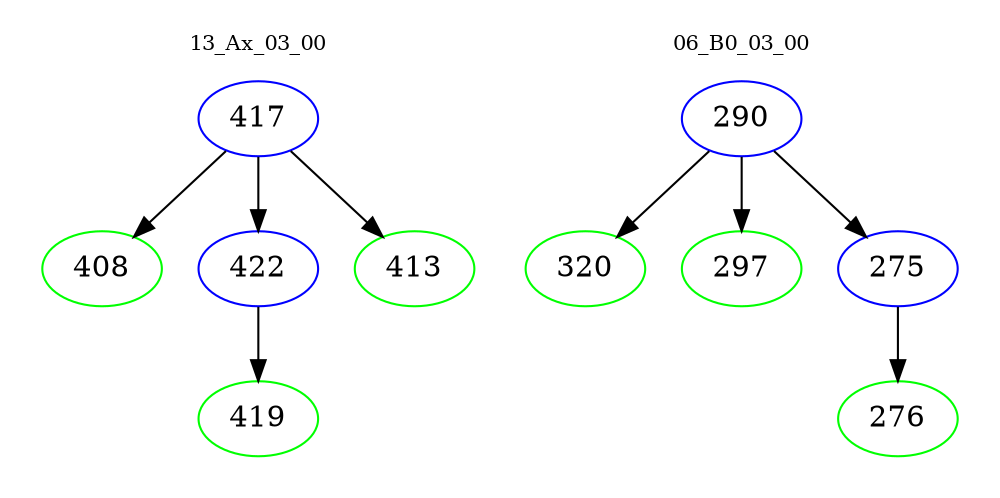 digraph{
subgraph cluster_0 {
color = white
label = "13_Ax_03_00";
fontsize=10;
T0_417 [label="417", color="blue"]
T0_417 -> T0_408 [color="black"]
T0_408 [label="408", color="green"]
T0_417 -> T0_422 [color="black"]
T0_422 [label="422", color="blue"]
T0_422 -> T0_419 [color="black"]
T0_419 [label="419", color="green"]
T0_417 -> T0_413 [color="black"]
T0_413 [label="413", color="green"]
}
subgraph cluster_1 {
color = white
label = "06_B0_03_00";
fontsize=10;
T1_290 [label="290", color="blue"]
T1_290 -> T1_320 [color="black"]
T1_320 [label="320", color="green"]
T1_290 -> T1_297 [color="black"]
T1_297 [label="297", color="green"]
T1_290 -> T1_275 [color="black"]
T1_275 [label="275", color="blue"]
T1_275 -> T1_276 [color="black"]
T1_276 [label="276", color="green"]
}
}
